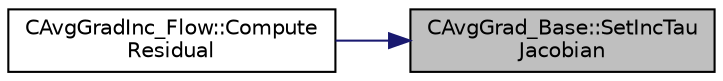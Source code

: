 digraph "CAvgGrad_Base::SetIncTauJacobian"
{
 // LATEX_PDF_SIZE
  edge [fontname="Helvetica",fontsize="10",labelfontname="Helvetica",labelfontsize="10"];
  node [fontname="Helvetica",fontsize="10",shape=record];
  rankdir="RL";
  Node1 [label="CAvgGrad_Base::SetIncTau\lJacobian",height=0.2,width=0.4,color="black", fillcolor="grey75", style="filled", fontcolor="black",tooltip="Calculate the Jacobian of the viscous and turbulent stress tensor."];
  Node1 -> Node2 [dir="back",color="midnightblue",fontsize="10",style="solid",fontname="Helvetica"];
  Node2 [label="CAvgGradInc_Flow::Compute\lResidual",height=0.2,width=0.4,color="black", fillcolor="white", style="filled",URL="$classCAvgGradInc__Flow.html#a01d7de2a96934050c3cc1ccda489dd0c",tooltip="Compute the viscous flow residual using an average of gradients."];
}
